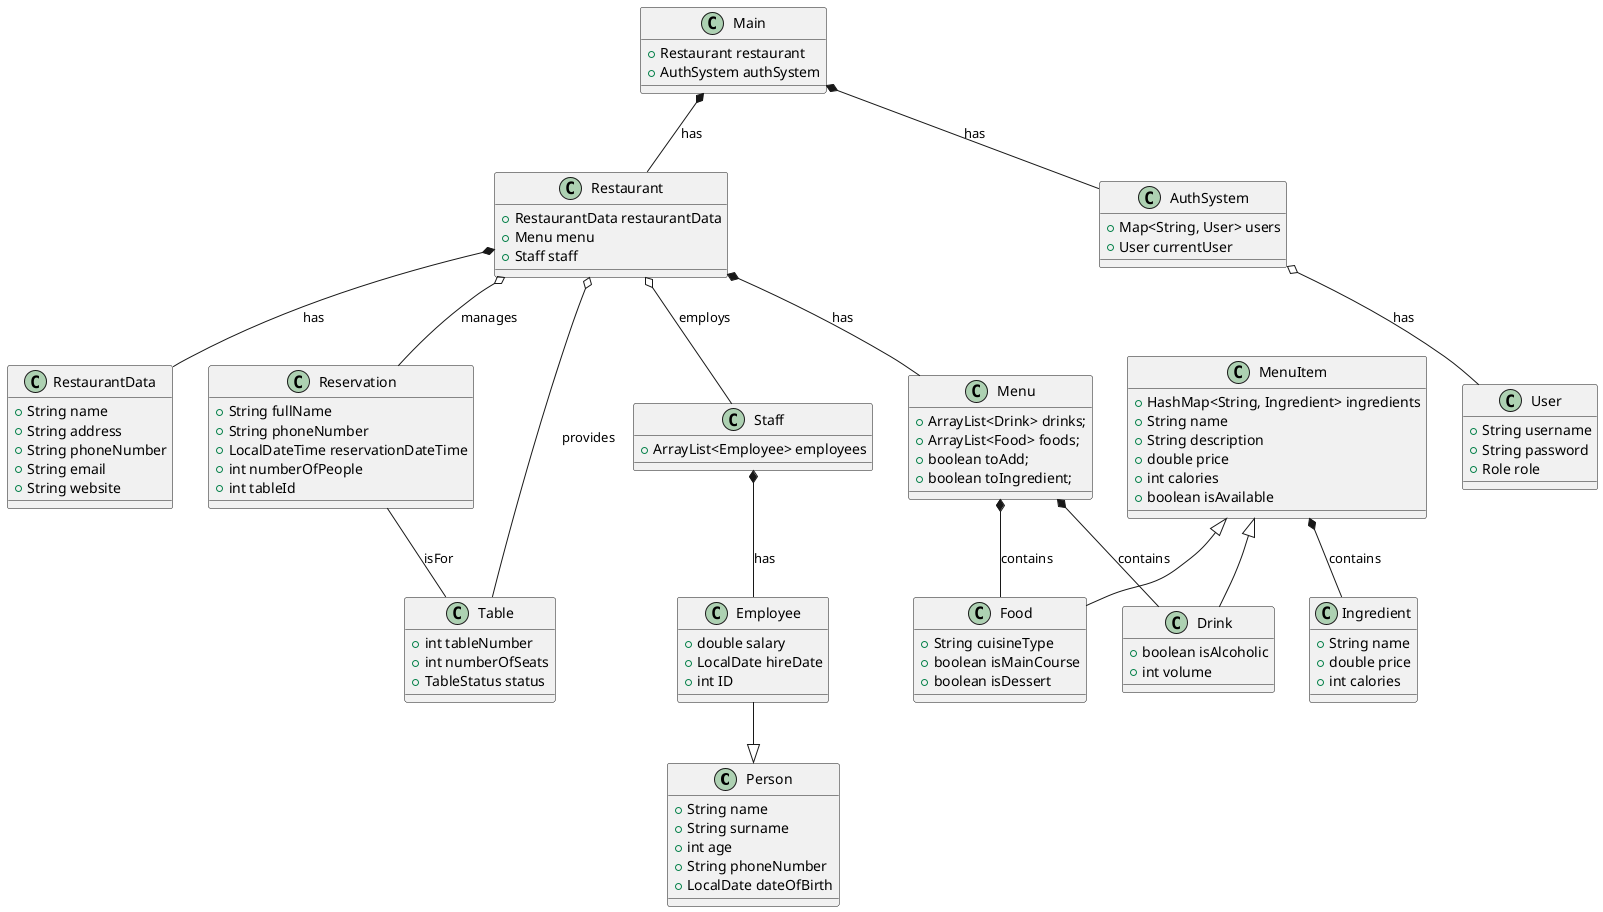 @startuml

class Person {
  +String name
  +String surname
  +int age
  +String phoneNumber
  +LocalDate dateOfBirth
}

class Employee {
  +double salary
  +LocalDate hireDate
  +int ID
}

Employee --|> Person

class AuthSystem {
  +Map<String, User> users
  +User currentUser
}

class User {
  +String username
  +String password
  +Role role
}

AuthSystem o-- User : has

class Reservation {
  +String fullName
  +String phoneNumber
  +LocalDateTime reservationDateTime
  +int numberOfPeople
  +int tableId
}

class Table {
  +int tableNumber
  +int numberOfSeats
  +TableStatus status
}

Reservation -- Table : isFor

class MenuItem {
  +HashMap<String, Ingredient> ingredients
  +String name
  +String description
  +double price
  +int calories
  +boolean isAvailable
}

class Drink {
  +boolean isAlcoholic
  +int volume
}

class Food {
  +String cuisineType
  +boolean isMainCourse
  +boolean isDessert
}

MenuItem <|-- Drink
MenuItem <|-- Food

class Restaurant {
  +RestaurantData restaurantData
  +Menu menu
  +Staff staff
}

class RestaurantData {
  +String name
  +String address
  +String phoneNumber
  +String email
  +String website
}

class Menu {
   +ArrayList<Drink> drinks;
   +ArrayList<Food> foods;
   +boolean toAdd;
   +boolean toIngredient;
}

class Staff {
  +ArrayList<Employee> employees
}

Staff *-- Employee : has

Restaurant *-- RestaurantData : has
Restaurant *-- Menu : has
Restaurant o-- Table : provides
Restaurant o-- Reservation : manages
Restaurant o-- Staff : employs

class Ingredient {
  +String name
  +double price
  +int calories
}

MenuItem *-- Ingredient : contains
Menu *-- Drink : contains
Menu *-- Food : contains

class Main {
  +Restaurant restaurant
  +AuthSystem authSystem
}

Main *-- Restaurant : has
Main *-- AuthSystem : has

@enduml